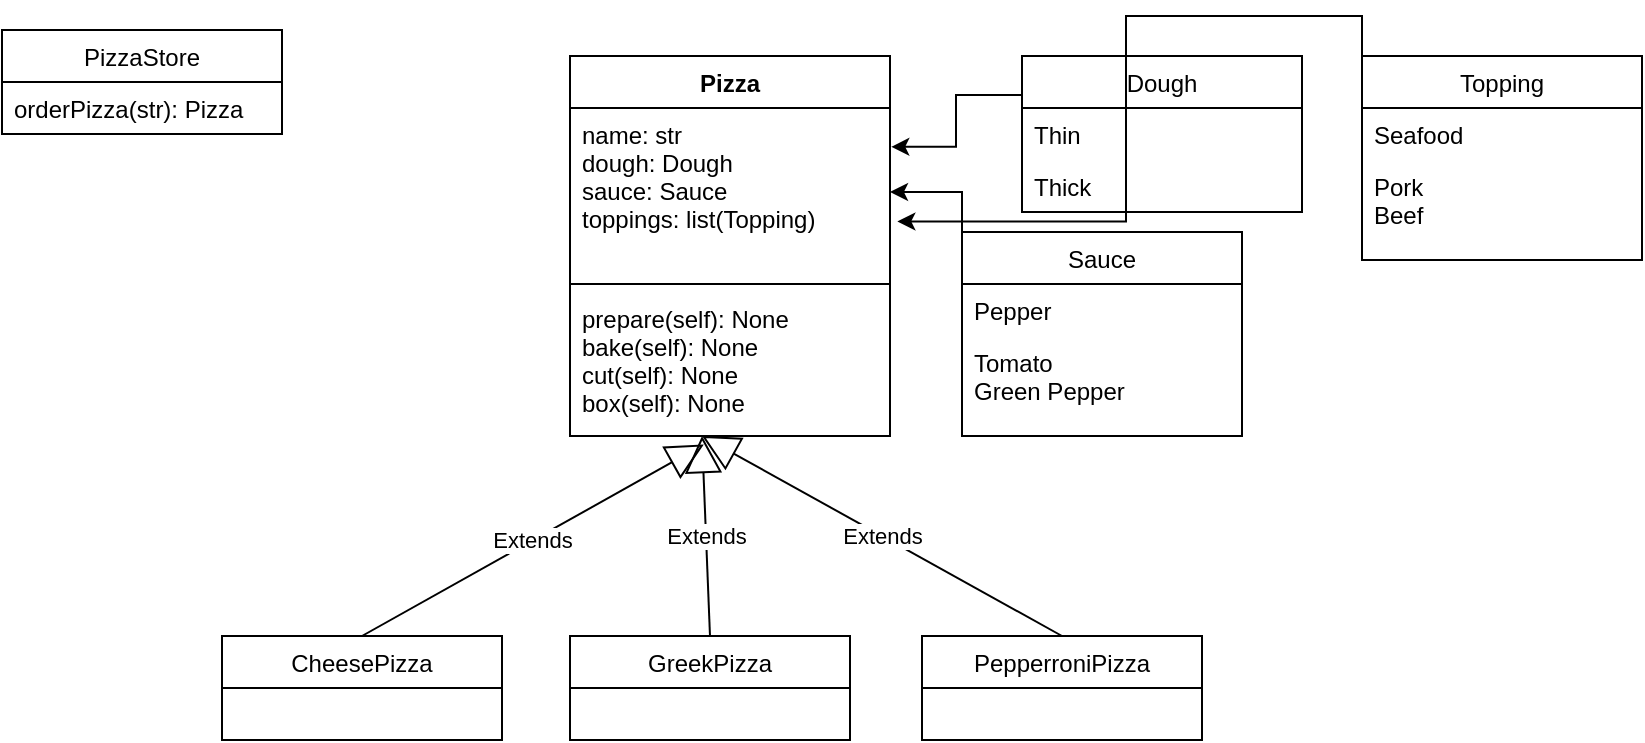 <mxfile version="18.0.6" type="github">
  <diagram id="8o8RY8ZE1fMF8T6g24rk" name="Page-1">
    <mxGraphModel dx="1497" dy="1971" grid="1" gridSize="10" guides="1" tooltips="1" connect="1" arrows="1" fold="1" page="1" pageScale="1" pageWidth="827" pageHeight="1169" math="0" shadow="0">
      <root>
        <mxCell id="0" />
        <mxCell id="1" parent="0" />
        <mxCell id="sDZez1biCq54ZJHYXi7t-5" value="Pizza" style="swimlane;fontStyle=1;align=center;verticalAlign=top;childLayout=stackLayout;horizontal=1;startSize=26;horizontalStack=0;resizeParent=1;resizeParentMax=0;resizeLast=0;collapsible=1;marginBottom=0;" parent="1" vertex="1">
          <mxGeometry x="334" y="20" width="160" height="190" as="geometry" />
        </mxCell>
        <mxCell id="sDZez1biCq54ZJHYXi7t-6" value="name: str&#xa;dough: Dough&#xa;sauce: Sauce&#xa;toppings: list(Topping)&#xa;" style="text;strokeColor=none;fillColor=none;align=left;verticalAlign=top;spacingLeft=4;spacingRight=4;overflow=hidden;rotatable=0;points=[[0,0.5],[1,0.5]];portConstraint=eastwest;" parent="sDZez1biCq54ZJHYXi7t-5" vertex="1">
          <mxGeometry y="26" width="160" height="84" as="geometry" />
        </mxCell>
        <mxCell id="sDZez1biCq54ZJHYXi7t-7" value="" style="line;strokeWidth=1;fillColor=none;align=left;verticalAlign=middle;spacingTop=-1;spacingLeft=3;spacingRight=3;rotatable=0;labelPosition=right;points=[];portConstraint=eastwest;" parent="sDZez1biCq54ZJHYXi7t-5" vertex="1">
          <mxGeometry y="110" width="160" height="8" as="geometry" />
        </mxCell>
        <mxCell id="sDZez1biCq54ZJHYXi7t-8" value="prepare(self): None&#xa;bake(self): None&#xa;cut(self): None&#xa;box(self): None " style="text;strokeColor=none;fillColor=none;align=left;verticalAlign=top;spacingLeft=4;spacingRight=4;overflow=hidden;rotatable=0;points=[[0,0.5],[1,0.5]];portConstraint=eastwest;" parent="sDZez1biCq54ZJHYXi7t-5" vertex="1">
          <mxGeometry y="118" width="160" height="72" as="geometry" />
        </mxCell>
        <mxCell id="5hfdubTzVKh6zxveqE_B-8" style="edgeStyle=orthogonalEdgeStyle;rounded=0;orthogonalLoop=1;jettySize=auto;html=1;exitX=0;exitY=0.25;exitDx=0;exitDy=0;entryX=1.004;entryY=0.231;entryDx=0;entryDy=0;entryPerimeter=0;" edge="1" parent="1" source="5hfdubTzVKh6zxveqE_B-1" target="sDZez1biCq54ZJHYXi7t-6">
          <mxGeometry relative="1" as="geometry" />
        </mxCell>
        <mxCell id="5hfdubTzVKh6zxveqE_B-1" value="Dough" style="swimlane;fontStyle=0;childLayout=stackLayout;horizontal=1;startSize=26;fillColor=none;horizontalStack=0;resizeParent=1;resizeParentMax=0;resizeLast=0;collapsible=1;marginBottom=0;" vertex="1" parent="1">
          <mxGeometry x="560" y="20" width="140" height="78" as="geometry" />
        </mxCell>
        <mxCell id="5hfdubTzVKh6zxveqE_B-2" value="Thin" style="text;strokeColor=none;fillColor=none;align=left;verticalAlign=top;spacingLeft=4;spacingRight=4;overflow=hidden;rotatable=0;points=[[0,0.5],[1,0.5]];portConstraint=eastwest;" vertex="1" parent="5hfdubTzVKh6zxveqE_B-1">
          <mxGeometry y="26" width="140" height="26" as="geometry" />
        </mxCell>
        <mxCell id="5hfdubTzVKh6zxveqE_B-3" value="Thick" style="text;strokeColor=none;fillColor=none;align=left;verticalAlign=top;spacingLeft=4;spacingRight=4;overflow=hidden;rotatable=0;points=[[0,0.5],[1,0.5]];portConstraint=eastwest;" vertex="1" parent="5hfdubTzVKh6zxveqE_B-1">
          <mxGeometry y="52" width="140" height="26" as="geometry" />
        </mxCell>
        <mxCell id="5hfdubTzVKh6zxveqE_B-12" style="edgeStyle=orthogonalEdgeStyle;rounded=0;orthogonalLoop=1;jettySize=auto;html=1;exitX=0;exitY=0;exitDx=0;exitDy=0;entryX=1;entryY=0.5;entryDx=0;entryDy=0;" edge="1" parent="1" source="5hfdubTzVKh6zxveqE_B-9" target="sDZez1biCq54ZJHYXi7t-6">
          <mxGeometry relative="1" as="geometry" />
        </mxCell>
        <mxCell id="5hfdubTzVKh6zxveqE_B-9" value="Sauce" style="swimlane;fontStyle=0;childLayout=stackLayout;horizontal=1;startSize=26;fillColor=none;horizontalStack=0;resizeParent=1;resizeParentMax=0;resizeLast=0;collapsible=1;marginBottom=0;" vertex="1" parent="1">
          <mxGeometry x="530" y="108" width="140" height="102" as="geometry" />
        </mxCell>
        <mxCell id="5hfdubTzVKh6zxveqE_B-10" value="Pepper" style="text;strokeColor=none;fillColor=none;align=left;verticalAlign=top;spacingLeft=4;spacingRight=4;overflow=hidden;rotatable=0;points=[[0,0.5],[1,0.5]];portConstraint=eastwest;" vertex="1" parent="5hfdubTzVKh6zxveqE_B-9">
          <mxGeometry y="26" width="140" height="26" as="geometry" />
        </mxCell>
        <mxCell id="5hfdubTzVKh6zxveqE_B-11" value="Tomato&#xa;Green Pepper" style="text;strokeColor=none;fillColor=none;align=left;verticalAlign=top;spacingLeft=4;spacingRight=4;overflow=hidden;rotatable=0;points=[[0,0.5],[1,0.5]];portConstraint=eastwest;" vertex="1" parent="5hfdubTzVKh6zxveqE_B-9">
          <mxGeometry y="52" width="140" height="50" as="geometry" />
        </mxCell>
        <mxCell id="5hfdubTzVKh6zxveqE_B-16" style="edgeStyle=orthogonalEdgeStyle;rounded=0;orthogonalLoop=1;jettySize=auto;html=1;exitX=0;exitY=0;exitDx=0;exitDy=0;entryX=1.023;entryY=0.675;entryDx=0;entryDy=0;entryPerimeter=0;" edge="1" parent="1" source="5hfdubTzVKh6zxveqE_B-13" target="sDZez1biCq54ZJHYXi7t-6">
          <mxGeometry relative="1" as="geometry">
            <mxPoint x="710" y="280" as="targetPoint" />
          </mxGeometry>
        </mxCell>
        <mxCell id="5hfdubTzVKh6zxveqE_B-13" value="Topping" style="swimlane;fontStyle=0;childLayout=stackLayout;horizontal=1;startSize=26;fillColor=none;horizontalStack=0;resizeParent=1;resizeParentMax=0;resizeLast=0;collapsible=1;marginBottom=0;" vertex="1" parent="1">
          <mxGeometry x="730" y="20" width="140" height="102" as="geometry" />
        </mxCell>
        <mxCell id="5hfdubTzVKh6zxveqE_B-14" value="Seafood" style="text;strokeColor=none;fillColor=none;align=left;verticalAlign=top;spacingLeft=4;spacingRight=4;overflow=hidden;rotatable=0;points=[[0,0.5],[1,0.5]];portConstraint=eastwest;" vertex="1" parent="5hfdubTzVKh6zxveqE_B-13">
          <mxGeometry y="26" width="140" height="26" as="geometry" />
        </mxCell>
        <mxCell id="5hfdubTzVKh6zxveqE_B-15" value="Pork&#xa;Beef" style="text;strokeColor=none;fillColor=none;align=left;verticalAlign=top;spacingLeft=4;spacingRight=4;overflow=hidden;rotatable=0;points=[[0,0.5],[1,0.5]];portConstraint=eastwest;" vertex="1" parent="5hfdubTzVKh6zxveqE_B-13">
          <mxGeometry y="52" width="140" height="50" as="geometry" />
        </mxCell>
        <mxCell id="5hfdubTzVKh6zxveqE_B-17" value="CheesePizza" style="swimlane;fontStyle=0;childLayout=stackLayout;horizontal=1;startSize=26;fillColor=none;horizontalStack=0;resizeParent=1;resizeParentMax=0;resizeLast=0;collapsible=1;marginBottom=0;" vertex="1" parent="1">
          <mxGeometry x="160" y="310" width="140" height="52" as="geometry" />
        </mxCell>
        <mxCell id="5hfdubTzVKh6zxveqE_B-21" value="GreekPizza" style="swimlane;fontStyle=0;childLayout=stackLayout;horizontal=1;startSize=26;fillColor=none;horizontalStack=0;resizeParent=1;resizeParentMax=0;resizeLast=0;collapsible=1;marginBottom=0;" vertex="1" parent="1">
          <mxGeometry x="334" y="310" width="140" height="52" as="geometry" />
        </mxCell>
        <mxCell id="5hfdubTzVKh6zxveqE_B-22" value="PepperroniPizza" style="swimlane;fontStyle=0;childLayout=stackLayout;horizontal=1;startSize=26;fillColor=none;horizontalStack=0;resizeParent=1;resizeParentMax=0;resizeLast=0;collapsible=1;marginBottom=0;" vertex="1" parent="1">
          <mxGeometry x="510" y="310" width="140" height="52" as="geometry" />
        </mxCell>
        <mxCell id="5hfdubTzVKh6zxveqE_B-23" value="Extends" style="endArrow=block;endSize=16;endFill=0;html=1;rounded=0;exitX=0.5;exitY=0;exitDx=0;exitDy=0;entryX=0.418;entryY=1.059;entryDx=0;entryDy=0;entryPerimeter=0;" edge="1" parent="1" source="5hfdubTzVKh6zxveqE_B-17" target="sDZez1biCq54ZJHYXi7t-8">
          <mxGeometry width="160" relative="1" as="geometry">
            <mxPoint x="230" y="250" as="sourcePoint" />
            <mxPoint x="390" y="250" as="targetPoint" />
          </mxGeometry>
        </mxCell>
        <mxCell id="5hfdubTzVKh6zxveqE_B-24" value="Extends" style="endArrow=block;endSize=16;endFill=0;html=1;rounded=0;exitX=0.5;exitY=0;exitDx=0;exitDy=0;" edge="1" parent="1" source="5hfdubTzVKh6zxveqE_B-21">
          <mxGeometry width="160" relative="1" as="geometry">
            <mxPoint x="400" y="300" as="sourcePoint" />
            <mxPoint x="400" y="210" as="targetPoint" />
          </mxGeometry>
        </mxCell>
        <mxCell id="5hfdubTzVKh6zxveqE_B-25" value="Extends" style="endArrow=block;endSize=16;endFill=0;html=1;rounded=0;exitX=0.5;exitY=0;exitDx=0;exitDy=0;" edge="1" parent="1" source="5hfdubTzVKh6zxveqE_B-22">
          <mxGeometry width="160" relative="1" as="geometry">
            <mxPoint x="414" y="320" as="sourcePoint" />
            <mxPoint x="400" y="210" as="targetPoint" />
          </mxGeometry>
        </mxCell>
        <mxCell id="5hfdubTzVKh6zxveqE_B-26" value="PizzaStore" style="swimlane;fontStyle=0;childLayout=stackLayout;horizontal=1;startSize=26;fillColor=none;horizontalStack=0;resizeParent=1;resizeParentMax=0;resizeLast=0;collapsible=1;marginBottom=0;" vertex="1" parent="1">
          <mxGeometry x="50" y="7" width="140" height="52" as="geometry" />
        </mxCell>
        <mxCell id="5hfdubTzVKh6zxveqE_B-27" value="orderPizza(str): Pizza" style="text;strokeColor=none;fillColor=none;align=left;verticalAlign=top;spacingLeft=4;spacingRight=4;overflow=hidden;rotatable=0;points=[[0,0.5],[1,0.5]];portConstraint=eastwest;" vertex="1" parent="5hfdubTzVKh6zxveqE_B-26">
          <mxGeometry y="26" width="140" height="26" as="geometry" />
        </mxCell>
      </root>
    </mxGraphModel>
  </diagram>
</mxfile>
